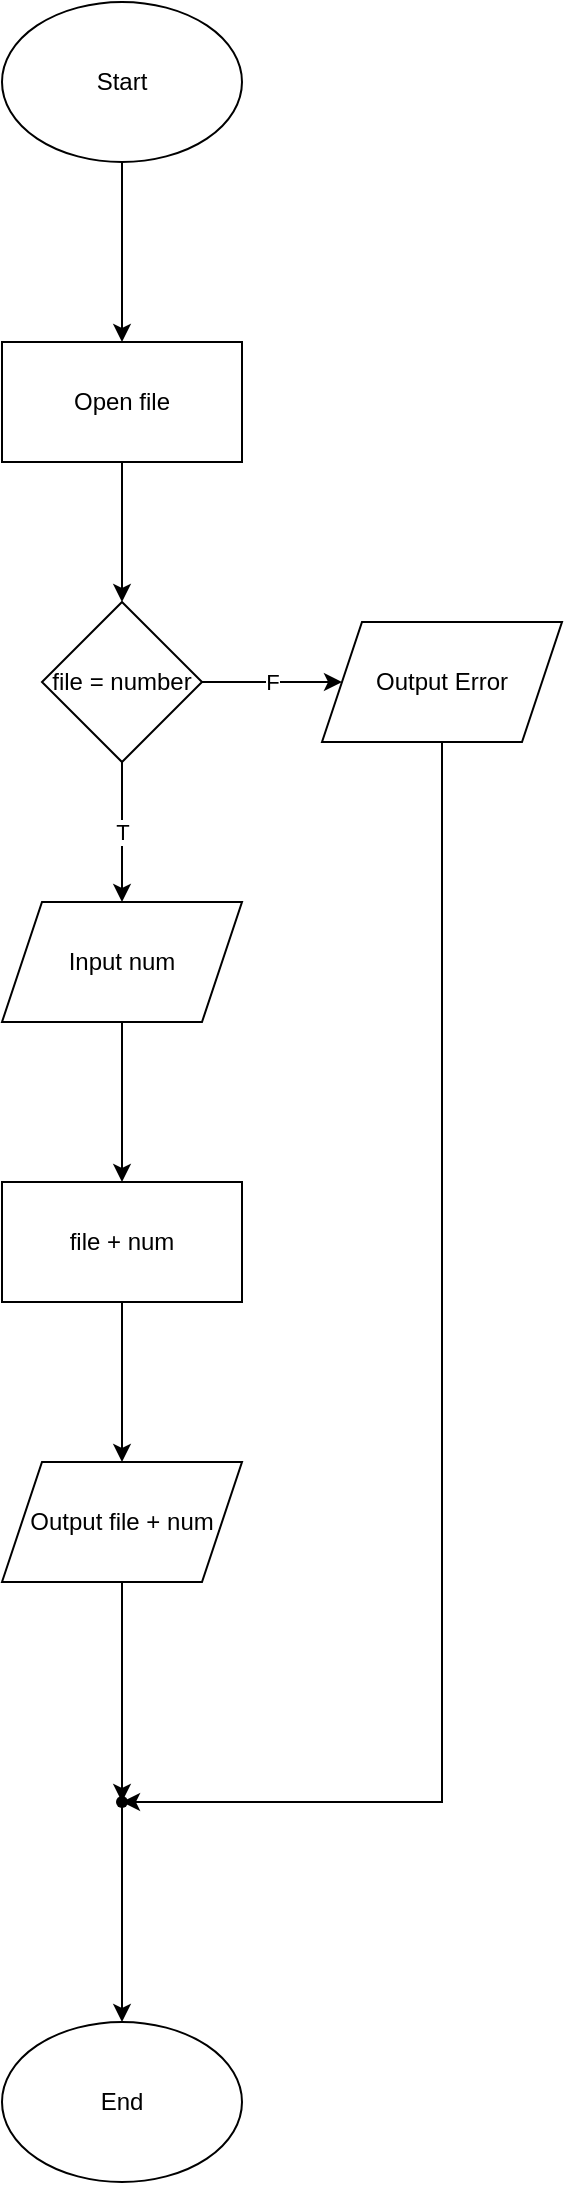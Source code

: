 <mxfile version="25.0.3">
  <diagram name="หน้า-1" id="o4M-IWbFnHld75bNI6F5">
    <mxGraphModel dx="1050" dy="530" grid="1" gridSize="10" guides="1" tooltips="1" connect="1" arrows="1" fold="1" page="1" pageScale="1" pageWidth="827" pageHeight="1169" math="0" shadow="0">
      <root>
        <mxCell id="0" />
        <mxCell id="1" parent="0" />
        <mxCell id="Jz6pxkjxXAT42NqrhO4k-5" value="" style="edgeStyle=orthogonalEdgeStyle;rounded=0;orthogonalLoop=1;jettySize=auto;html=1;" edge="1" parent="1" source="Jz6pxkjxXAT42NqrhO4k-1" target="Jz6pxkjxXAT42NqrhO4k-4">
          <mxGeometry relative="1" as="geometry" />
        </mxCell>
        <mxCell id="Jz6pxkjxXAT42NqrhO4k-1" value="Start" style="ellipse;whiteSpace=wrap;html=1;" vertex="1" parent="1">
          <mxGeometry x="354" y="10" width="120" height="80" as="geometry" />
        </mxCell>
        <mxCell id="Jz6pxkjxXAT42NqrhO4k-16" value="" style="edgeStyle=orthogonalEdgeStyle;rounded=0;orthogonalLoop=1;jettySize=auto;html=1;" edge="1" parent="1" source="Jz6pxkjxXAT42NqrhO4k-4" target="Jz6pxkjxXAT42NqrhO4k-15">
          <mxGeometry relative="1" as="geometry" />
        </mxCell>
        <mxCell id="Jz6pxkjxXAT42NqrhO4k-4" value="Open file" style="whiteSpace=wrap;html=1;" vertex="1" parent="1">
          <mxGeometry x="354" y="180" width="120" height="60" as="geometry" />
        </mxCell>
        <mxCell id="Jz6pxkjxXAT42NqrhO4k-13" value="" style="edgeStyle=orthogonalEdgeStyle;rounded=0;orthogonalLoop=1;jettySize=auto;html=1;" edge="1" parent="1" source="Jz6pxkjxXAT42NqrhO4k-10" target="Jz6pxkjxXAT42NqrhO4k-12">
          <mxGeometry relative="1" as="geometry" />
        </mxCell>
        <mxCell id="Jz6pxkjxXAT42NqrhO4k-10" value="Input num" style="shape=parallelogram;perimeter=parallelogramPerimeter;whiteSpace=wrap;html=1;fixedSize=1;" vertex="1" parent="1">
          <mxGeometry x="354" y="460" width="120" height="60" as="geometry" />
        </mxCell>
        <mxCell id="Jz6pxkjxXAT42NqrhO4k-21" value="" style="edgeStyle=orthogonalEdgeStyle;rounded=0;orthogonalLoop=1;jettySize=auto;html=1;" edge="1" parent="1" source="Jz6pxkjxXAT42NqrhO4k-12" target="Jz6pxkjxXAT42NqrhO4k-20">
          <mxGeometry relative="1" as="geometry" />
        </mxCell>
        <mxCell id="Jz6pxkjxXAT42NqrhO4k-12" value="file + num" style="whiteSpace=wrap;html=1;" vertex="1" parent="1">
          <mxGeometry x="354" y="600" width="120" height="60" as="geometry" />
        </mxCell>
        <mxCell id="Jz6pxkjxXAT42NqrhO4k-17" value="T" style="edgeStyle=orthogonalEdgeStyle;rounded=0;orthogonalLoop=1;jettySize=auto;html=1;" edge="1" parent="1" source="Jz6pxkjxXAT42NqrhO4k-15" target="Jz6pxkjxXAT42NqrhO4k-10">
          <mxGeometry relative="1" as="geometry" />
        </mxCell>
        <mxCell id="Jz6pxkjxXAT42NqrhO4k-19" value="F" style="edgeStyle=orthogonalEdgeStyle;rounded=0;orthogonalLoop=1;jettySize=auto;html=1;" edge="1" parent="1" source="Jz6pxkjxXAT42NqrhO4k-15" target="Jz6pxkjxXAT42NqrhO4k-18">
          <mxGeometry relative="1" as="geometry" />
        </mxCell>
        <mxCell id="Jz6pxkjxXAT42NqrhO4k-15" value="file = number" style="rhombus;whiteSpace=wrap;html=1;" vertex="1" parent="1">
          <mxGeometry x="374" y="310" width="80" height="80" as="geometry" />
        </mxCell>
        <mxCell id="Jz6pxkjxXAT42NqrhO4k-18" value="Output Error" style="shape=parallelogram;perimeter=parallelogramPerimeter;whiteSpace=wrap;html=1;fixedSize=1;" vertex="1" parent="1">
          <mxGeometry x="514" y="320" width="120" height="60" as="geometry" />
        </mxCell>
        <mxCell id="Jz6pxkjxXAT42NqrhO4k-24" value="" style="edgeStyle=orthogonalEdgeStyle;rounded=0;orthogonalLoop=1;jettySize=auto;html=1;" edge="1" parent="1" source="Jz6pxkjxXAT42NqrhO4k-20" target="Jz6pxkjxXAT42NqrhO4k-23">
          <mxGeometry relative="1" as="geometry" />
        </mxCell>
        <mxCell id="Jz6pxkjxXAT42NqrhO4k-20" value="Output file + num" style="shape=parallelogram;perimeter=parallelogramPerimeter;whiteSpace=wrap;html=1;fixedSize=1;" vertex="1" parent="1">
          <mxGeometry x="354" y="740" width="120" height="60" as="geometry" />
        </mxCell>
        <mxCell id="Jz6pxkjxXAT42NqrhO4k-22" value="End" style="ellipse;whiteSpace=wrap;html=1;" vertex="1" parent="1">
          <mxGeometry x="354" y="1020" width="120" height="80" as="geometry" />
        </mxCell>
        <mxCell id="Jz6pxkjxXAT42NqrhO4k-26" value="" style="edgeStyle=orthogonalEdgeStyle;rounded=0;orthogonalLoop=1;jettySize=auto;html=1;" edge="1" parent="1" source="Jz6pxkjxXAT42NqrhO4k-23" target="Jz6pxkjxXAT42NqrhO4k-22">
          <mxGeometry relative="1" as="geometry" />
        </mxCell>
        <mxCell id="Jz6pxkjxXAT42NqrhO4k-23" value="" style="shape=waypoint;sketch=0;size=6;pointerEvents=1;points=[];fillColor=default;resizable=0;rotatable=0;perimeter=centerPerimeter;snapToPoint=1;" vertex="1" parent="1">
          <mxGeometry x="404" y="900" width="20" height="20" as="geometry" />
        </mxCell>
        <mxCell id="Jz6pxkjxXAT42NqrhO4k-25" style="edgeStyle=orthogonalEdgeStyle;rounded=0;orthogonalLoop=1;jettySize=auto;html=1;exitX=0.5;exitY=1;exitDx=0;exitDy=0;entryX=1.02;entryY=0.5;entryDx=0;entryDy=0;entryPerimeter=0;" edge="1" parent="1" source="Jz6pxkjxXAT42NqrhO4k-18" target="Jz6pxkjxXAT42NqrhO4k-23">
          <mxGeometry relative="1" as="geometry">
            <Array as="points">
              <mxPoint x="574" y="910" />
            </Array>
          </mxGeometry>
        </mxCell>
      </root>
    </mxGraphModel>
  </diagram>
</mxfile>
